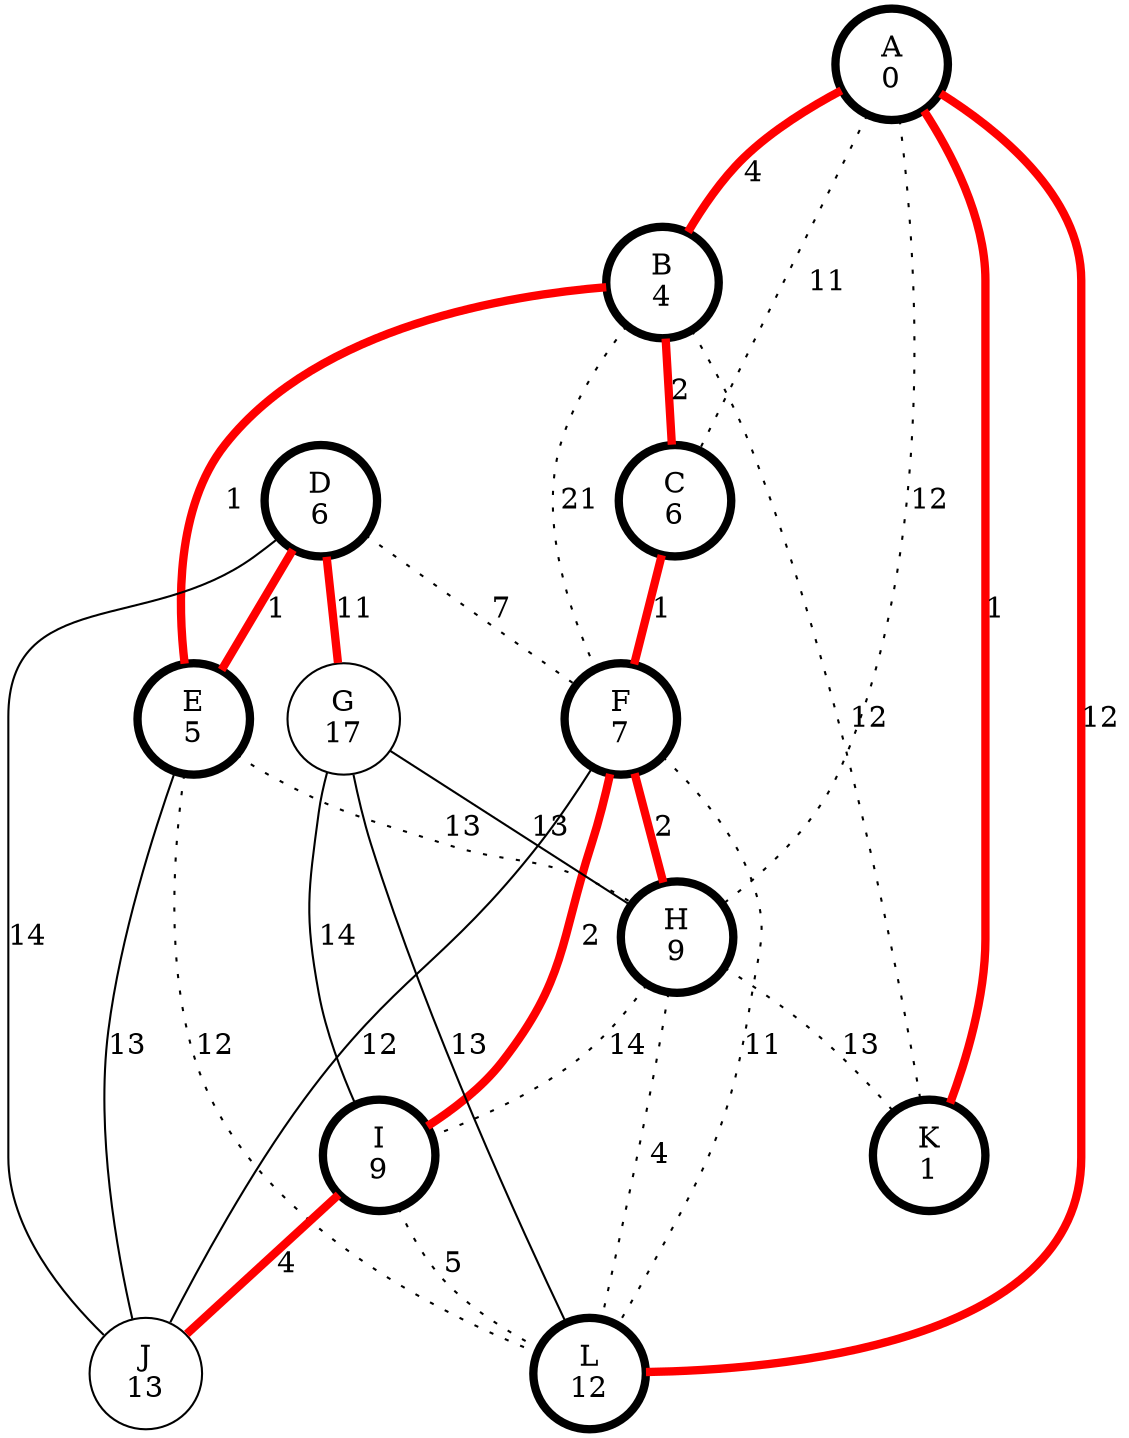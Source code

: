 graph {
  A [label="A\n0" penwidth=4];
  B [label="B\n4" penwidth=4];
  C [label="C\n6" penwidth=4];
  D [label="D\n6" penwidth=4];
  E [label="E\n5" penwidth=4];
  F [label="F\n7" penwidth=4];
  G [label="G\n17"];
  H [label="H\n9" penwidth=4];
  I [label="I\n9" penwidth=4];
  J [label="J\n13"];
  K [label="K\n1" penwidth=4];
  L [label="L\n12" penwidth=4];

  A -- C [label=11 style=dotted]
  A -- L [label=12 penwidth=4 color=red]
  A -- K [label=1 penwidth=4 color=red]
  A -- B [label=4 penwidth=4 color=red]
  A -- H [label=12 style=dotted]
  B -- C [label=2 penwidth=4 color=red]
  B -- F [label=21 style=dotted]
  B -- K [label=12 style=dotted]
  B -- E [label=1 penwidth=4 color=red]
  C -- F [label=1 penwidth=4 color=red]
  D -- F [label=7 style=dotted]
  D -- G [label=11 penwidth=4 color=red]
  D -- J [label=14]
  D -- E [label=1 penwidth=4 color=red]
  E -- L [label=12 style=dotted]
  E -- H [label=13 style=dotted]
  E -- J [label=13]
  F -- L [label=11 style=dotted]
  F -- I [label=2 penwidth=4 color=red]
  F -- H [label=2 penwidth=4 color=red]
  F -- J [label=12]
  G -- L [label=13]
  G -- I [label=14]
  G -- H [label=13]
  H -- L [label=4 style=dotted]
  H -- I [label=14 style=dotted]
  H -- K [label=13 style=dotted]
  I -- L [label=5 style=dotted]
  I -- J [label=4 penwidth=4 color=red]
}
